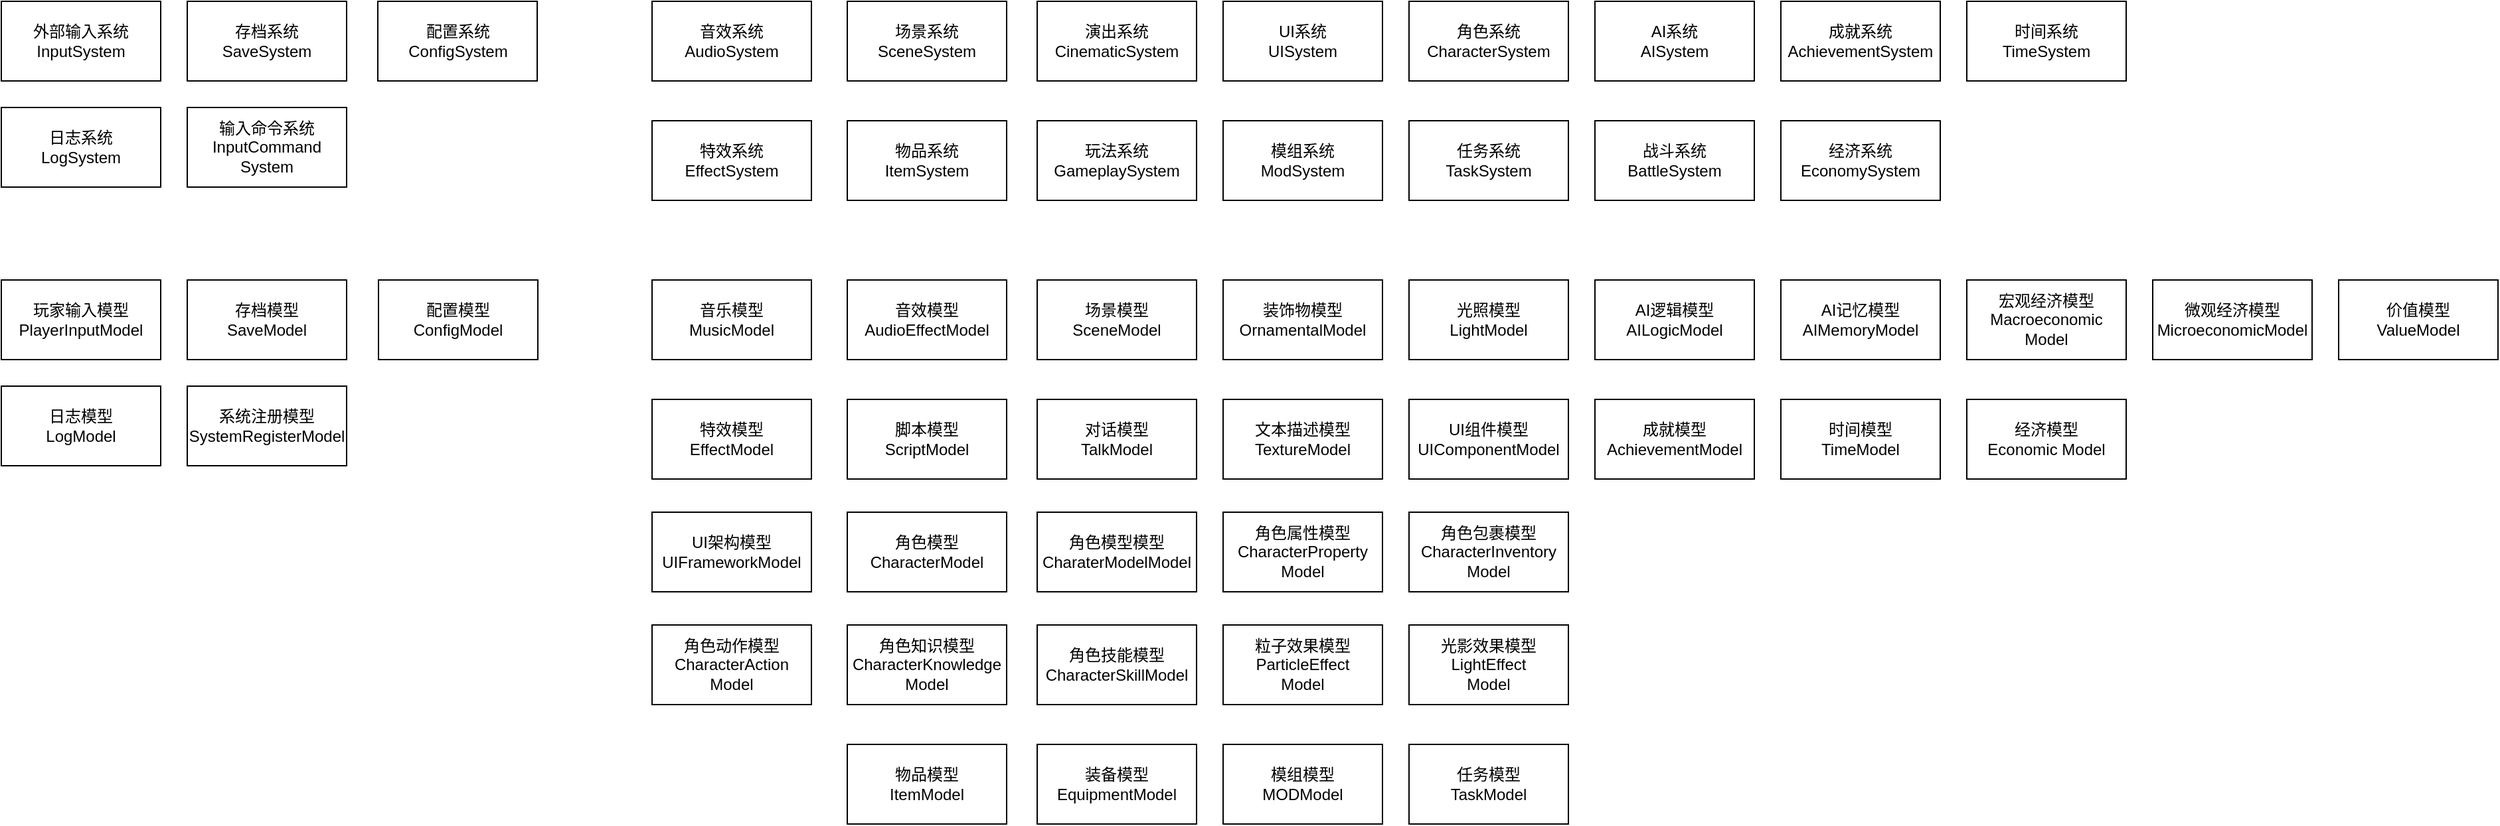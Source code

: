 <mxfile version="16.5.1" type="device"><diagram id="Crr7Warw5rpnNcR4M-eg" name="第 1 页"><mxGraphModel dx="782" dy="579" grid="1" gridSize="10" guides="1" tooltips="1" connect="0" arrows="1" fold="1" page="1" pageScale="1" pageWidth="827" pageHeight="1169" math="0" shadow="0"><root><mxCell id="0"/><mxCell id="1" parent="0"/><mxCell id="FXMsAap4g7__blC6nVx_-3" value="外部输入系统&lt;br&gt;InputSystem" style="rounded=0;whiteSpace=wrap;html=1;" parent="1" vertex="1"><mxGeometry x="70" y="170" width="120" height="60" as="geometry"/></mxCell><mxCell id="FXMsAap4g7__blC6nVx_-4" value="角色系统&lt;br&gt;CharacterSystem" style="rounded=0;whiteSpace=wrap;html=1;" parent="1" vertex="1"><mxGeometry x="1130" y="170" width="120" height="60" as="geometry"/></mxCell><mxCell id="FXMsAap4g7__blC6nVx_-5" value="配置系统&lt;br&gt;ConfigSystem" style="rounded=0;whiteSpace=wrap;html=1;" parent="1" vertex="1"><mxGeometry x="353.5" y="170" width="120" height="60" as="geometry"/></mxCell><mxCell id="FXMsAap4g7__blC6nVx_-6" value="场景系统&lt;br&gt;SceneSystem" style="rounded=0;whiteSpace=wrap;html=1;" parent="1" vertex="1"><mxGeometry x="707" y="170" width="120" height="60" as="geometry"/></mxCell><mxCell id="FXMsAap4g7__blC6nVx_-7" value="音效系统&lt;br&gt;AudioSystem" style="rounded=0;whiteSpace=wrap;html=1;" parent="1" vertex="1"><mxGeometry x="560" y="170" width="120" height="60" as="geometry"/></mxCell><mxCell id="FXMsAap4g7__blC6nVx_-8" value="存档系统&lt;br&gt;SaveSystem" style="rounded=0;whiteSpace=wrap;html=1;" parent="1" vertex="1"><mxGeometry x="210" y="170" width="120" height="60" as="geometry"/></mxCell><mxCell id="FXMsAap4g7__blC6nVx_-9" value="特效系统&lt;br&gt;EffectSystem" style="rounded=0;whiteSpace=wrap;html=1;" parent="1" vertex="1"><mxGeometry x="560" y="260" width="120" height="60" as="geometry"/></mxCell><mxCell id="FXMsAap4g7__blC6nVx_-10" value="UI系统&lt;br&gt;UISystem" style="rounded=0;whiteSpace=wrap;html=1;" parent="1" vertex="1"><mxGeometry x="990" y="170" width="120" height="60" as="geometry"/></mxCell><mxCell id="FXMsAap4g7__blC6nVx_-11" value="演出系统&lt;br&gt;&lt;span style=&quot;text-align: left&quot;&gt;Cinematic&lt;/span&gt;System" style="rounded=0;whiteSpace=wrap;html=1;" parent="1" vertex="1"><mxGeometry x="850" y="170" width="120" height="60" as="geometry"/></mxCell><mxCell id="FXMsAap4g7__blC6nVx_-12" value="物品系统&lt;br&gt;ItemSystem" style="rounded=0;whiteSpace=wrap;html=1;" parent="1" vertex="1"><mxGeometry x="707" y="260" width="120" height="60" as="geometry"/></mxCell><mxCell id="FXMsAap4g7__blC6nVx_-13" value="玩法系统&lt;br&gt;GameplaySystem" style="rounded=0;whiteSpace=wrap;html=1;" parent="1" vertex="1"><mxGeometry x="850" y="260" width="120" height="60" as="geometry"/></mxCell><mxCell id="FXMsAap4g7__blC6nVx_-14" value="玩家输入模型&lt;br&gt;PlayerInputModel" style="rounded=0;whiteSpace=wrap;html=1;" parent="1" vertex="1"><mxGeometry x="70" y="380" width="120" height="60" as="geometry"/></mxCell><mxCell id="FXMsAap4g7__blC6nVx_-15" value="存档模型&lt;br&gt;SaveModel" style="rounded=0;whiteSpace=wrap;html=1;" parent="1" vertex="1"><mxGeometry x="210" y="380" width="120" height="60" as="geometry"/></mxCell><mxCell id="FXMsAap4g7__blC6nVx_-16" value="配置模型&lt;br&gt;ConfigModel" style="rounded=0;whiteSpace=wrap;html=1;" parent="1" vertex="1"><mxGeometry x="354" y="380" width="120" height="60" as="geometry"/></mxCell><mxCell id="FXMsAap4g7__blC6nVx_-17" value="音乐模型&lt;br&gt;MusicModel" style="rounded=0;whiteSpace=wrap;html=1;" parent="1" vertex="1"><mxGeometry x="560" y="380" width="120" height="60" as="geometry"/></mxCell><mxCell id="FXMsAap4g7__blC6nVx_-18" value="音效模型&lt;br&gt;AudioEffectModel" style="rounded=0;whiteSpace=wrap;html=1;" parent="1" vertex="1"><mxGeometry x="707" y="380" width="120" height="60" as="geometry"/></mxCell><mxCell id="FXMsAap4g7__blC6nVx_-19" value="场景模型&lt;br&gt;SceneModel" style="rounded=0;whiteSpace=wrap;html=1;" parent="1" vertex="1"><mxGeometry x="850" y="380" width="120" height="60" as="geometry"/></mxCell><mxCell id="FXMsAap4g7__blC6nVx_-20" value="装饰物模型&lt;br&gt;OrnamentalModel" style="rounded=0;whiteSpace=wrap;html=1;" parent="1" vertex="1"><mxGeometry x="990" y="380" width="120" height="60" as="geometry"/></mxCell><mxCell id="FXMsAap4g7__blC6nVx_-21" value="光照模型&lt;br&gt;LightModel" style="rounded=0;whiteSpace=wrap;html=1;" parent="1" vertex="1"><mxGeometry x="1130" y="380" width="120" height="60" as="geometry"/></mxCell><mxCell id="FXMsAap4g7__blC6nVx_-22" value="特效模型&lt;br&gt;EffectModel" style="rounded=0;whiteSpace=wrap;html=1;" parent="1" vertex="1"><mxGeometry x="560" y="470" width="120" height="60" as="geometry"/></mxCell><mxCell id="FXMsAap4g7__blC6nVx_-23" value="脚本模型&lt;br&gt;ScriptModel" style="rounded=0;whiteSpace=wrap;html=1;" parent="1" vertex="1"><mxGeometry x="707" y="470" width="120" height="60" as="geometry"/></mxCell><mxCell id="FXMsAap4g7__blC6nVx_-24" value="对话模型&lt;br&gt;TalkModel" style="rounded=0;whiteSpace=wrap;html=1;" parent="1" vertex="1"><mxGeometry x="850" y="470" width="120" height="60" as="geometry"/></mxCell><mxCell id="FXMsAap4g7__blC6nVx_-25" value="文本描述模型&lt;br&gt;TextureModel" style="rounded=0;whiteSpace=wrap;html=1;" parent="1" vertex="1"><mxGeometry x="990" y="470" width="120" height="60" as="geometry"/></mxCell><mxCell id="FXMsAap4g7__blC6nVx_-26" value="UI组件模型&lt;br&gt;UIComponentModel" style="rounded=0;whiteSpace=wrap;html=1;" parent="1" vertex="1"><mxGeometry x="1130" y="470" width="120" height="60" as="geometry"/></mxCell><mxCell id="FXMsAap4g7__blC6nVx_-27" value="UI架构模型&lt;br&gt;UIFrameworkModel" style="rounded=0;whiteSpace=wrap;html=1;" parent="1" vertex="1"><mxGeometry x="560" y="555" width="120" height="60" as="geometry"/></mxCell><mxCell id="FXMsAap4g7__blC6nVx_-28" value="角色模型&lt;br&gt;CharacterModel" style="rounded=0;whiteSpace=wrap;html=1;" parent="1" vertex="1"><mxGeometry x="707" y="555" width="120" height="60" as="geometry"/></mxCell><mxCell id="FXMsAap4g7__blC6nVx_-29" value="模组系统&lt;br&gt;ModSystem" style="rounded=0;whiteSpace=wrap;html=1;" parent="1" vertex="1"><mxGeometry x="990" y="260" width="120" height="60" as="geometry"/></mxCell><mxCell id="FXMsAap4g7__blC6nVx_-30" value="角色模型模型&lt;br&gt;CharaterModelModel" style="rounded=0;whiteSpace=wrap;html=1;" parent="1" vertex="1"><mxGeometry x="850" y="555" width="120" height="60" as="geometry"/></mxCell><mxCell id="FXMsAap4g7__blC6nVx_-31" value="角色属性模型&lt;br&gt;CharacterProperty&lt;br&gt;Model" style="rounded=0;whiteSpace=wrap;html=1;" parent="1" vertex="1"><mxGeometry x="990" y="555" width="120" height="60" as="geometry"/></mxCell><mxCell id="FXMsAap4g7__blC6nVx_-32" value="角色包裹模型&lt;br&gt;CharacterInventory&lt;br&gt;Model" style="rounded=0;whiteSpace=wrap;html=1;" parent="1" vertex="1"><mxGeometry x="1130" y="555" width="120" height="60" as="geometry"/></mxCell><mxCell id="FXMsAap4g7__blC6nVx_-33" value="角色动作模型&lt;br&gt;CharacterAction&lt;br&gt;Model" style="rounded=0;whiteSpace=wrap;html=1;" parent="1" vertex="1"><mxGeometry x="560" y="640" width="120" height="60" as="geometry"/></mxCell><mxCell id="FXMsAap4g7__blC6nVx_-34" value="角色知识模型&lt;br&gt;CharacterKnowledge&lt;br&gt;Model" style="rounded=0;whiteSpace=wrap;html=1;" parent="1" vertex="1"><mxGeometry x="707" y="640" width="120" height="60" as="geometry"/></mxCell><mxCell id="FXMsAap4g7__blC6nVx_-35" value="角色技能模型&lt;br&gt;CharacterSkillModel" style="rounded=0;whiteSpace=wrap;html=1;" parent="1" vertex="1"><mxGeometry x="850" y="640" width="120" height="60" as="geometry"/></mxCell><mxCell id="FXMsAap4g7__blC6nVx_-36" value="任务系统&lt;br&gt;TaskSystem" style="rounded=0;whiteSpace=wrap;html=1;" parent="1" vertex="1"><mxGeometry x="1130" y="260" width="120" height="60" as="geometry"/></mxCell><mxCell id="FXMsAap4g7__blC6nVx_-37" value="日志系统&lt;br&gt;LogSystem" style="rounded=0;whiteSpace=wrap;html=1;" parent="1" vertex="1"><mxGeometry x="70" y="250" width="120" height="60" as="geometry"/></mxCell><mxCell id="FXMsAap4g7__blC6nVx_-38" value="日志模型&lt;br&gt;LogModel" style="rounded=0;whiteSpace=wrap;html=1;" parent="1" vertex="1"><mxGeometry x="70" y="460" width="120" height="60" as="geometry"/></mxCell><mxCell id="FXMsAap4g7__blC6nVx_-39" value="粒子效果模型&lt;br&gt;ParticleEffect&lt;br&gt;Model" style="rounded=0;whiteSpace=wrap;html=1;" parent="1" vertex="1"><mxGeometry x="990" y="640" width="120" height="60" as="geometry"/></mxCell><mxCell id="FXMsAap4g7__blC6nVx_-40" value="光影效果模型&lt;br&gt;LightEffect&lt;br&gt;Model" style="rounded=0;whiteSpace=wrap;html=1;" parent="1" vertex="1"><mxGeometry x="1130" y="640" width="120" height="60" as="geometry"/></mxCell><mxCell id="FXMsAap4g7__blC6nVx_-42" value="物品模型&lt;br&gt;ItemModel" style="rounded=0;whiteSpace=wrap;html=1;" parent="1" vertex="1"><mxGeometry x="707" y="730" width="120" height="60" as="geometry"/></mxCell><mxCell id="FXMsAap4g7__blC6nVx_-43" value="装备模型&lt;br&gt;EquipmentModel" style="rounded=0;whiteSpace=wrap;html=1;" parent="1" vertex="1"><mxGeometry x="850" y="730" width="120" height="60" as="geometry"/></mxCell><mxCell id="FXMsAap4g7__blC6nVx_-44" value="模组模型&lt;br&gt;MODModel" style="rounded=0;whiteSpace=wrap;html=1;" parent="1" vertex="1"><mxGeometry x="990" y="730" width="120" height="60" as="geometry"/></mxCell><mxCell id="FXMsAap4g7__blC6nVx_-45" value="任务模型&lt;br&gt;TaskModel" style="rounded=0;whiteSpace=wrap;html=1;" parent="1" vertex="1"><mxGeometry x="1130" y="730" width="120" height="60" as="geometry"/></mxCell><mxCell id="FXMsAap4g7__blC6nVx_-46" value="输入命令系统&lt;br&gt;InputCommand&lt;br&gt;System" style="rounded=0;whiteSpace=wrap;html=1;" parent="1" vertex="1"><mxGeometry x="210" y="250" width="120" height="60" as="geometry"/></mxCell><mxCell id="FXMsAap4g7__blC6nVx_-47" value="AI系统&lt;br&gt;AISystem" style="rounded=0;whiteSpace=wrap;html=1;" parent="1" vertex="1"><mxGeometry x="1270" y="170" width="120" height="60" as="geometry"/></mxCell><mxCell id="FXMsAap4g7__blC6nVx_-48" value="战斗系统&lt;br&gt;BattleSystem" style="rounded=0;whiteSpace=wrap;html=1;" parent="1" vertex="1"><mxGeometry x="1270" y="260" width="120" height="60" as="geometry"/></mxCell><mxCell id="FXMsAap4g7__blC6nVx_-49" value="成就系统&lt;br&gt;&lt;span style=&quot;text-align: left&quot;&gt;AchievementSystem&lt;/span&gt;" style="rounded=0;whiteSpace=wrap;html=1;" parent="1" vertex="1"><mxGeometry x="1410" y="170" width="120" height="60" as="geometry"/></mxCell><mxCell id="FXMsAap4g7__blC6nVx_-50" value="经济系统&lt;br&gt;&lt;span style=&quot;text-align: left&quot;&gt;EconomySystem&lt;/span&gt;" style="rounded=0;whiteSpace=wrap;html=1;" parent="1" vertex="1"><mxGeometry x="1410" y="260" width="120" height="60" as="geometry"/></mxCell><mxCell id="FXMsAap4g7__blC6nVx_-51" value="时间系统&lt;br&gt;&lt;span style=&quot;text-align: left&quot;&gt;TimeSystem&lt;/span&gt;" style="rounded=0;whiteSpace=wrap;html=1;" parent="1" vertex="1"><mxGeometry x="1550" y="170" width="120" height="60" as="geometry"/></mxCell><mxCell id="FXMsAap4g7__blC6nVx_-52" value="AI逻辑模型&lt;br&gt;AILogicModel" style="rounded=0;whiteSpace=wrap;html=1;" parent="1" vertex="1"><mxGeometry x="1270" y="380" width="120" height="60" as="geometry"/></mxCell><mxCell id="FXMsAap4g7__blC6nVx_-53" value="AI记忆模型&lt;br&gt;AIMemoryModel" style="rounded=0;whiteSpace=wrap;html=1;" parent="1" vertex="1"><mxGeometry x="1410" y="380" width="120" height="60" as="geometry"/></mxCell><mxCell id="FXMsAap4g7__blC6nVx_-54" value="成就模型&lt;br&gt;AchievementModel" style="rounded=0;whiteSpace=wrap;html=1;" parent="1" vertex="1"><mxGeometry x="1270" y="470" width="120" height="60" as="geometry"/></mxCell><mxCell id="FXMsAap4g7__blC6nVx_-55" value="时间模型&lt;br&gt;TimeModel" style="rounded=0;whiteSpace=wrap;html=1;" parent="1" vertex="1"><mxGeometry x="1410" y="470" width="120" height="60" as="geometry"/></mxCell><mxCell id="FXMsAap4g7__blC6nVx_-56" value="宏观经济模型&lt;br&gt;&lt;span style=&quot;text-align: left&quot;&gt;Macroeconomic Model&lt;/span&gt;" style="rounded=0;whiteSpace=wrap;html=1;" parent="1" vertex="1"><mxGeometry x="1550" y="380" width="120" height="60" as="geometry"/></mxCell><mxCell id="FXMsAap4g7__blC6nVx_-57" value="微观经济模型&lt;br&gt;&lt;span style=&quot;text-align: left&quot;&gt;MicroeconomicModel&lt;/span&gt;" style="rounded=0;whiteSpace=wrap;html=1;" parent="1" vertex="1"><mxGeometry x="1690" y="380" width="120" height="60" as="geometry"/></mxCell><mxCell id="FXMsAap4g7__blC6nVx_-58" value="价值模型&lt;br&gt;ValueModel" style="rounded=0;whiteSpace=wrap;html=1;" parent="1" vertex="1"><mxGeometry x="1830" y="380" width="120" height="60" as="geometry"/></mxCell><mxCell id="UouYDNCDWdbsB9bK9ejm-1" value="系统注册模型&lt;br&gt;SystemRegisterModel" style="rounded=0;whiteSpace=wrap;html=1;" vertex="1" parent="1"><mxGeometry x="210" y="460" width="120" height="60" as="geometry"/></mxCell><mxCell id="UouYDNCDWdbsB9bK9ejm-2" value="经济模型&lt;br&gt;&lt;span style=&quot;text-align: left&quot;&gt;Economic Model&lt;/span&gt;" style="rounded=0;whiteSpace=wrap;html=1;" vertex="1" parent="1"><mxGeometry x="1550" y="470" width="120" height="60" as="geometry"/></mxCell></root></mxGraphModel></diagram></mxfile>